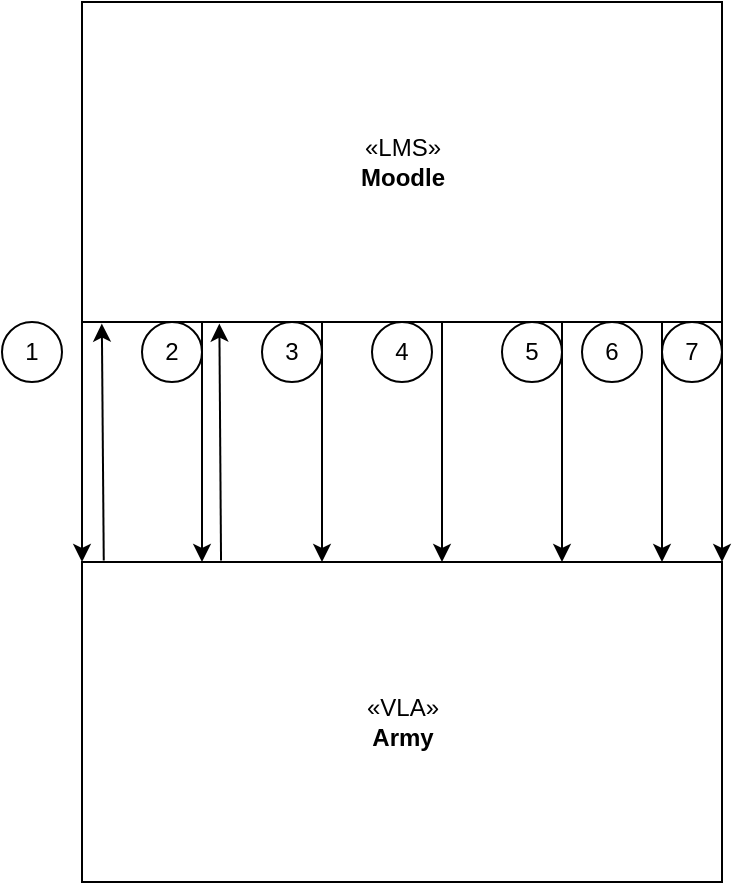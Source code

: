 <mxfile version="17.2.4" type="device"><diagram id="9C2uwRZV2MzUD0LgMWof" name="Page-1"><mxGraphModel dx="1278" dy="649" grid="0" gridSize="10" guides="0" tooltips="1" connect="1" arrows="1" fold="1" page="0" pageScale="1" pageWidth="850" pageHeight="1100" math="0" shadow="0"><root><mxCell id="0"/><mxCell id="1" parent="0"/><mxCell id="-5FGSjF3ayiSfCvYITx4-1" value="&lt;div&gt;«VLA»&lt;/div&gt;&lt;b&gt;Army&lt;/b&gt;" style="html=1;" parent="1" vertex="1"><mxGeometry x="320" y="280" width="320" height="160" as="geometry"/></mxCell><mxCell id="-5FGSjF3ayiSfCvYITx4-2" value="«LMS»&lt;br&gt;&lt;b&gt;Moodle&lt;/b&gt;" style="html=1;" parent="1" vertex="1"><mxGeometry x="320" width="320" height="160" as="geometry"/></mxCell><mxCell id="8-z0OUjEvZdzs0pmZ16K-16" value="" style="endArrow=classic;html=1;rounded=0;exitX=0;exitY=1;exitDx=0;exitDy=0;entryX=0;entryY=0;entryDx=0;entryDy=0;" parent="1" source="-5FGSjF3ayiSfCvYITx4-2" target="-5FGSjF3ayiSfCvYITx4-1" edge="1"><mxGeometry width="50" height="50" relative="1" as="geometry"><mxPoint x="340" y="250" as="sourcePoint"/><mxPoint x="390" y="200" as="targetPoint"/></mxGeometry></mxCell><mxCell id="8-z0OUjEvZdzs0pmZ16K-17" value="" style="endArrow=classic;html=1;rounded=0;exitX=0.034;exitY=-0.005;exitDx=0;exitDy=0;exitPerimeter=0;entryX=0.031;entryY=1.005;entryDx=0;entryDy=0;entryPerimeter=0;" parent="1" source="-5FGSjF3ayiSfCvYITx4-1" target="-5FGSjF3ayiSfCvYITx4-2" edge="1"><mxGeometry width="50" height="50" relative="1" as="geometry"><mxPoint x="140" y="350" as="sourcePoint"/><mxPoint x="190" y="300" as="targetPoint"/></mxGeometry></mxCell><mxCell id="8-z0OUjEvZdzs0pmZ16K-18" value="1" style="ellipse;whiteSpace=wrap;html=1;" parent="1" vertex="1"><mxGeometry x="280" y="160" width="30" height="30" as="geometry"/></mxCell><mxCell id="8-z0OUjEvZdzs0pmZ16K-20" value="" style="endArrow=classic;html=1;rounded=0;exitX=0;exitY=1;exitDx=0;exitDy=0;entryX=0;entryY=0;entryDx=0;entryDy=0;" parent="1" edge="1"><mxGeometry width="50" height="50" relative="1" as="geometry"><mxPoint x="380" y="160" as="sourcePoint"/><mxPoint x="380" y="280" as="targetPoint"/></mxGeometry></mxCell><mxCell id="8-z0OUjEvZdzs0pmZ16K-21" value="" style="endArrow=classic;html=1;rounded=0;exitX=0.034;exitY=-0.005;exitDx=0;exitDy=0;exitPerimeter=0;entryX=0.031;entryY=1.005;entryDx=0;entryDy=0;entryPerimeter=0;" parent="1" edge="1"><mxGeometry width="50" height="50" relative="1" as="geometry"><mxPoint x="389.52" y="279.2" as="sourcePoint"/><mxPoint x="388.68" y="160.8" as="targetPoint"/></mxGeometry></mxCell><mxCell id="8-z0OUjEvZdzs0pmZ16K-22" value="2" style="ellipse;whiteSpace=wrap;html=1;" parent="1" vertex="1"><mxGeometry x="350" y="160" width="30" height="30" as="geometry"/></mxCell><mxCell id="8-z0OUjEvZdzs0pmZ16K-23" value="" style="endArrow=classic;html=1;rounded=0;exitX=0;exitY=1;exitDx=0;exitDy=0;entryX=0;entryY=0;entryDx=0;entryDy=0;" parent="1" edge="1"><mxGeometry width="50" height="50" relative="1" as="geometry"><mxPoint x="440" y="160" as="sourcePoint"/><mxPoint x="440" y="280" as="targetPoint"/></mxGeometry></mxCell><mxCell id="8-z0OUjEvZdzs0pmZ16K-25" value="3" style="ellipse;whiteSpace=wrap;html=1;" parent="1" vertex="1"><mxGeometry x="410" y="160" width="30" height="30" as="geometry"/></mxCell><mxCell id="8-z0OUjEvZdzs0pmZ16K-26" value="" style="endArrow=classic;html=1;rounded=0;exitX=0;exitY=1;exitDx=0;exitDy=0;entryX=0;entryY=0;entryDx=0;entryDy=0;" parent="1" edge="1"><mxGeometry width="50" height="50" relative="1" as="geometry"><mxPoint x="500" y="160" as="sourcePoint"/><mxPoint x="500" y="280" as="targetPoint"/></mxGeometry></mxCell><mxCell id="8-z0OUjEvZdzs0pmZ16K-28" value="4" style="ellipse;whiteSpace=wrap;html=1;" parent="1" vertex="1"><mxGeometry x="465" y="160" width="30" height="30" as="geometry"/></mxCell><mxCell id="8-z0OUjEvZdzs0pmZ16K-29" value="" style="endArrow=classic;html=1;rounded=0;exitX=0;exitY=1;exitDx=0;exitDy=0;entryX=0;entryY=0;entryDx=0;entryDy=0;" parent="1" edge="1"><mxGeometry width="50" height="50" relative="1" as="geometry"><mxPoint x="560" y="160" as="sourcePoint"/><mxPoint x="560" y="280" as="targetPoint"/></mxGeometry></mxCell><mxCell id="8-z0OUjEvZdzs0pmZ16K-31" value="5" style="ellipse;whiteSpace=wrap;html=1;" parent="1" vertex="1"><mxGeometry x="530" y="160" width="30" height="30" as="geometry"/></mxCell><mxCell id="8-z0OUjEvZdzs0pmZ16K-32" value="" style="endArrow=classic;html=1;rounded=0;exitX=0;exitY=1;exitDx=0;exitDy=0;entryX=0;entryY=0;entryDx=0;entryDy=0;" parent="1" edge="1"><mxGeometry width="50" height="50" relative="1" as="geometry"><mxPoint x="610" y="160" as="sourcePoint"/><mxPoint x="610" y="280" as="targetPoint"/></mxGeometry></mxCell><mxCell id="8-z0OUjEvZdzs0pmZ16K-34" value="6" style="ellipse;whiteSpace=wrap;html=1;" parent="1" vertex="1"><mxGeometry x="570" y="160" width="30" height="30" as="geometry"/></mxCell><mxCell id="8-z0OUjEvZdzs0pmZ16K-44" value="" style="endArrow=classic;html=1;rounded=0;exitX=1;exitY=1;exitDx=0;exitDy=0;entryX=1;entryY=0;entryDx=0;entryDy=0;" parent="1" source="-5FGSjF3ayiSfCvYITx4-2" target="-5FGSjF3ayiSfCvYITx4-1" edge="1"><mxGeometry width="50" height="50" relative="1" as="geometry"><mxPoint x="340" y="250" as="sourcePoint"/><mxPoint x="390" y="200" as="targetPoint"/></mxGeometry></mxCell><mxCell id="8-z0OUjEvZdzs0pmZ16K-45" value="7" style="ellipse;whiteSpace=wrap;html=1;" parent="1" vertex="1"><mxGeometry x="610" y="160" width="30" height="30" as="geometry"/></mxCell></root></mxGraphModel></diagram></mxfile>
